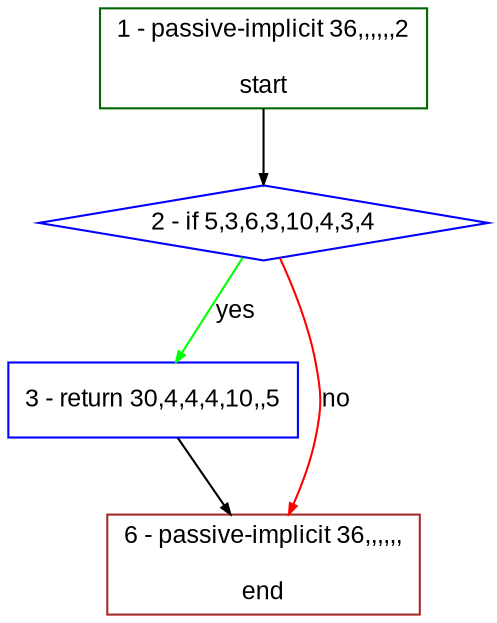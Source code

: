 digraph "" {
  graph [fillcolor="#FFFFCC", label="", bgcolor="white", fontsize="12", pack="true", compound="true", style="rounded,filled", fontname="Arial", packmode="clust"];
  node [node_initialized="no", fillcolor="white", label="", fontsize="12", shape="rectangle", color="grey", fixedsize="false", style="filled", compound="true", fontname="Arial"];
  edge [dir="forward", label="", arrowsize="0.5", fontsize="12", arrowhead="normal", arrowtail="none", lhead="", color="black", ltail="", compound="true", fontcolor="black", fontname="Arial"];
  __N1 [fillcolor="#ffffff", label="2 - if 5,3,6,3,10,4,3,4", shape="diamond", color="#0000ff", style="filled"];
  __N2 [fillcolor="#ffffff", label="1 - passive-implicit 36,,,,,,2\n\nstart", shape="box", color="#006400", style="filled"];
  __N3 [fillcolor="#ffffff", label="3 - return 30,4,4,4,10,,5", shape="box", color="#0000ff", style="filled"];
  __N4 [fillcolor="#ffffff", label="6 - passive-implicit 36,,,,,,\n\nend", shape="box", color="#a52a2a", style="filled"];
  __N2 -> __N1 [dir="forward", label="", arrowhead="normal", arrowtail="none", color="#000000"];
  __N1 -> __N3 [dir="forward", label="yes", arrowhead="normal", arrowtail="none", color="#00ff00"];
  __N1 -> __N4 [dir="forward", label="no", arrowhead="normal", arrowtail="none", color="#ff0000"];
  __N3 -> __N4 [dir="forward", label="", arrowhead="normal", arrowtail="none", color="#000000"];
}
